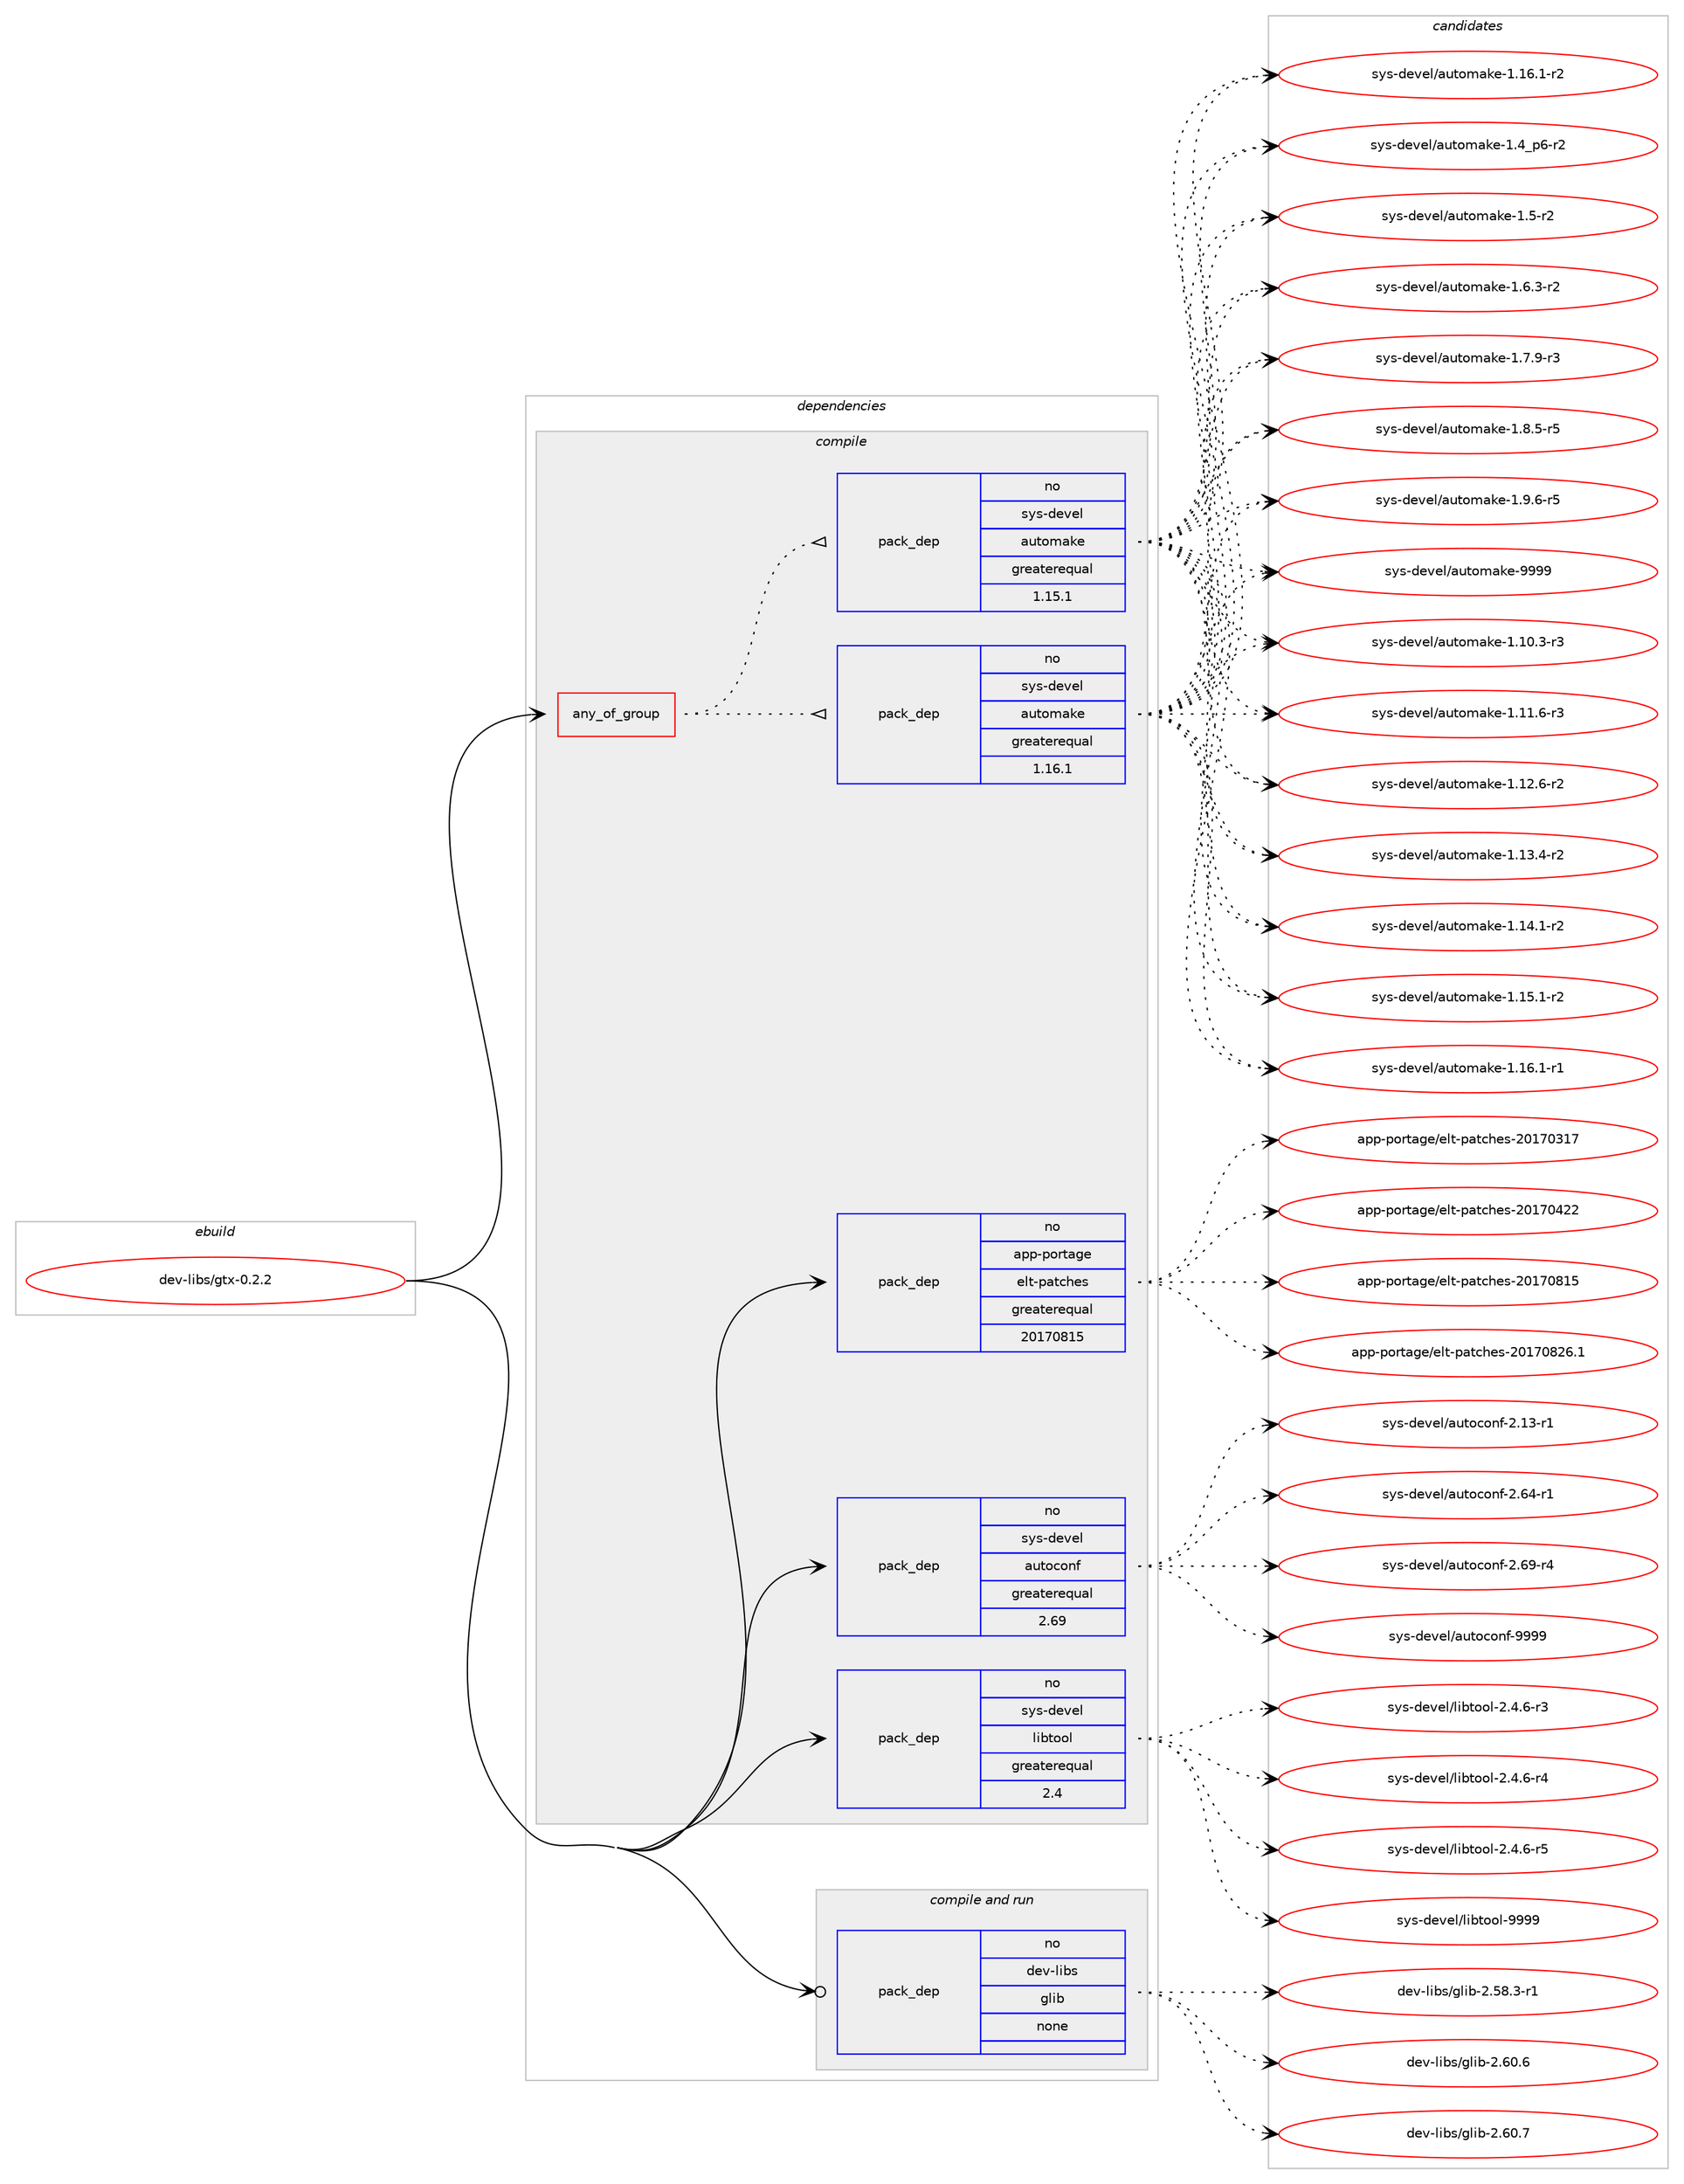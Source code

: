 digraph prolog {

# *************
# Graph options
# *************

newrank=true;
concentrate=true;
compound=true;
graph [rankdir=LR,fontname=Helvetica,fontsize=10,ranksep=1.5];#, ranksep=2.5, nodesep=0.2];
edge  [arrowhead=vee];
node  [fontname=Helvetica,fontsize=10];

# **********
# The ebuild
# **********

subgraph cluster_leftcol {
color=gray;
rank=same;
label=<<i>ebuild</i>>;
id [label="dev-libs/gtx-0.2.2", color=red, width=4, href="../dev-libs/gtx-0.2.2.svg"];
}

# ****************
# The dependencies
# ****************

subgraph cluster_midcol {
color=gray;
label=<<i>dependencies</i>>;
subgraph cluster_compile {
fillcolor="#eeeeee";
style=filled;
label=<<i>compile</i>>;
subgraph any11038 {
dependency564156 [label=<<TABLE BORDER="0" CELLBORDER="1" CELLSPACING="0" CELLPADDING="4"><TR><TD CELLPADDING="10">any_of_group</TD></TR></TABLE>>, shape=none, color=red];subgraph pack421289 {
dependency564157 [label=<<TABLE BORDER="0" CELLBORDER="1" CELLSPACING="0" CELLPADDING="4" WIDTH="220"><TR><TD ROWSPAN="6" CELLPADDING="30">pack_dep</TD></TR><TR><TD WIDTH="110">no</TD></TR><TR><TD>sys-devel</TD></TR><TR><TD>automake</TD></TR><TR><TD>greaterequal</TD></TR><TR><TD>1.16.1</TD></TR></TABLE>>, shape=none, color=blue];
}
dependency564156:e -> dependency564157:w [weight=20,style="dotted",arrowhead="oinv"];
subgraph pack421290 {
dependency564158 [label=<<TABLE BORDER="0" CELLBORDER="1" CELLSPACING="0" CELLPADDING="4" WIDTH="220"><TR><TD ROWSPAN="6" CELLPADDING="30">pack_dep</TD></TR><TR><TD WIDTH="110">no</TD></TR><TR><TD>sys-devel</TD></TR><TR><TD>automake</TD></TR><TR><TD>greaterequal</TD></TR><TR><TD>1.15.1</TD></TR></TABLE>>, shape=none, color=blue];
}
dependency564156:e -> dependency564158:w [weight=20,style="dotted",arrowhead="oinv"];
}
id:e -> dependency564156:w [weight=20,style="solid",arrowhead="vee"];
subgraph pack421291 {
dependency564159 [label=<<TABLE BORDER="0" CELLBORDER="1" CELLSPACING="0" CELLPADDING="4" WIDTH="220"><TR><TD ROWSPAN="6" CELLPADDING="30">pack_dep</TD></TR><TR><TD WIDTH="110">no</TD></TR><TR><TD>app-portage</TD></TR><TR><TD>elt-patches</TD></TR><TR><TD>greaterequal</TD></TR><TR><TD>20170815</TD></TR></TABLE>>, shape=none, color=blue];
}
id:e -> dependency564159:w [weight=20,style="solid",arrowhead="vee"];
subgraph pack421292 {
dependency564160 [label=<<TABLE BORDER="0" CELLBORDER="1" CELLSPACING="0" CELLPADDING="4" WIDTH="220"><TR><TD ROWSPAN="6" CELLPADDING="30">pack_dep</TD></TR><TR><TD WIDTH="110">no</TD></TR><TR><TD>sys-devel</TD></TR><TR><TD>autoconf</TD></TR><TR><TD>greaterequal</TD></TR><TR><TD>2.69</TD></TR></TABLE>>, shape=none, color=blue];
}
id:e -> dependency564160:w [weight=20,style="solid",arrowhead="vee"];
subgraph pack421293 {
dependency564161 [label=<<TABLE BORDER="0" CELLBORDER="1" CELLSPACING="0" CELLPADDING="4" WIDTH="220"><TR><TD ROWSPAN="6" CELLPADDING="30">pack_dep</TD></TR><TR><TD WIDTH="110">no</TD></TR><TR><TD>sys-devel</TD></TR><TR><TD>libtool</TD></TR><TR><TD>greaterequal</TD></TR><TR><TD>2.4</TD></TR></TABLE>>, shape=none, color=blue];
}
id:e -> dependency564161:w [weight=20,style="solid",arrowhead="vee"];
}
subgraph cluster_compileandrun {
fillcolor="#eeeeee";
style=filled;
label=<<i>compile and run</i>>;
subgraph pack421294 {
dependency564162 [label=<<TABLE BORDER="0" CELLBORDER="1" CELLSPACING="0" CELLPADDING="4" WIDTH="220"><TR><TD ROWSPAN="6" CELLPADDING="30">pack_dep</TD></TR><TR><TD WIDTH="110">no</TD></TR><TR><TD>dev-libs</TD></TR><TR><TD>glib</TD></TR><TR><TD>none</TD></TR><TR><TD></TD></TR></TABLE>>, shape=none, color=blue];
}
id:e -> dependency564162:w [weight=20,style="solid",arrowhead="odotvee"];
}
subgraph cluster_run {
fillcolor="#eeeeee";
style=filled;
label=<<i>run</i>>;
}
}

# **************
# The candidates
# **************

subgraph cluster_choices {
rank=same;
color=gray;
label=<<i>candidates</i>>;

subgraph choice421289 {
color=black;
nodesep=1;
choice11512111545100101118101108479711711611110997107101454946494846514511451 [label="sys-devel/automake-1.10.3-r3", color=red, width=4,href="../sys-devel/automake-1.10.3-r3.svg"];
choice11512111545100101118101108479711711611110997107101454946494946544511451 [label="sys-devel/automake-1.11.6-r3", color=red, width=4,href="../sys-devel/automake-1.11.6-r3.svg"];
choice11512111545100101118101108479711711611110997107101454946495046544511450 [label="sys-devel/automake-1.12.6-r2", color=red, width=4,href="../sys-devel/automake-1.12.6-r2.svg"];
choice11512111545100101118101108479711711611110997107101454946495146524511450 [label="sys-devel/automake-1.13.4-r2", color=red, width=4,href="../sys-devel/automake-1.13.4-r2.svg"];
choice11512111545100101118101108479711711611110997107101454946495246494511450 [label="sys-devel/automake-1.14.1-r2", color=red, width=4,href="../sys-devel/automake-1.14.1-r2.svg"];
choice11512111545100101118101108479711711611110997107101454946495346494511450 [label="sys-devel/automake-1.15.1-r2", color=red, width=4,href="../sys-devel/automake-1.15.1-r2.svg"];
choice11512111545100101118101108479711711611110997107101454946495446494511449 [label="sys-devel/automake-1.16.1-r1", color=red, width=4,href="../sys-devel/automake-1.16.1-r1.svg"];
choice11512111545100101118101108479711711611110997107101454946495446494511450 [label="sys-devel/automake-1.16.1-r2", color=red, width=4,href="../sys-devel/automake-1.16.1-r2.svg"];
choice115121115451001011181011084797117116111109971071014549465295112544511450 [label="sys-devel/automake-1.4_p6-r2", color=red, width=4,href="../sys-devel/automake-1.4_p6-r2.svg"];
choice11512111545100101118101108479711711611110997107101454946534511450 [label="sys-devel/automake-1.5-r2", color=red, width=4,href="../sys-devel/automake-1.5-r2.svg"];
choice115121115451001011181011084797117116111109971071014549465446514511450 [label="sys-devel/automake-1.6.3-r2", color=red, width=4,href="../sys-devel/automake-1.6.3-r2.svg"];
choice115121115451001011181011084797117116111109971071014549465546574511451 [label="sys-devel/automake-1.7.9-r3", color=red, width=4,href="../sys-devel/automake-1.7.9-r3.svg"];
choice115121115451001011181011084797117116111109971071014549465646534511453 [label="sys-devel/automake-1.8.5-r5", color=red, width=4,href="../sys-devel/automake-1.8.5-r5.svg"];
choice115121115451001011181011084797117116111109971071014549465746544511453 [label="sys-devel/automake-1.9.6-r5", color=red, width=4,href="../sys-devel/automake-1.9.6-r5.svg"];
choice115121115451001011181011084797117116111109971071014557575757 [label="sys-devel/automake-9999", color=red, width=4,href="../sys-devel/automake-9999.svg"];
dependency564157:e -> choice11512111545100101118101108479711711611110997107101454946494846514511451:w [style=dotted,weight="100"];
dependency564157:e -> choice11512111545100101118101108479711711611110997107101454946494946544511451:w [style=dotted,weight="100"];
dependency564157:e -> choice11512111545100101118101108479711711611110997107101454946495046544511450:w [style=dotted,weight="100"];
dependency564157:e -> choice11512111545100101118101108479711711611110997107101454946495146524511450:w [style=dotted,weight="100"];
dependency564157:e -> choice11512111545100101118101108479711711611110997107101454946495246494511450:w [style=dotted,weight="100"];
dependency564157:e -> choice11512111545100101118101108479711711611110997107101454946495346494511450:w [style=dotted,weight="100"];
dependency564157:e -> choice11512111545100101118101108479711711611110997107101454946495446494511449:w [style=dotted,weight="100"];
dependency564157:e -> choice11512111545100101118101108479711711611110997107101454946495446494511450:w [style=dotted,weight="100"];
dependency564157:e -> choice115121115451001011181011084797117116111109971071014549465295112544511450:w [style=dotted,weight="100"];
dependency564157:e -> choice11512111545100101118101108479711711611110997107101454946534511450:w [style=dotted,weight="100"];
dependency564157:e -> choice115121115451001011181011084797117116111109971071014549465446514511450:w [style=dotted,weight="100"];
dependency564157:e -> choice115121115451001011181011084797117116111109971071014549465546574511451:w [style=dotted,weight="100"];
dependency564157:e -> choice115121115451001011181011084797117116111109971071014549465646534511453:w [style=dotted,weight="100"];
dependency564157:e -> choice115121115451001011181011084797117116111109971071014549465746544511453:w [style=dotted,weight="100"];
dependency564157:e -> choice115121115451001011181011084797117116111109971071014557575757:w [style=dotted,weight="100"];
}
subgraph choice421290 {
color=black;
nodesep=1;
choice11512111545100101118101108479711711611110997107101454946494846514511451 [label="sys-devel/automake-1.10.3-r3", color=red, width=4,href="../sys-devel/automake-1.10.3-r3.svg"];
choice11512111545100101118101108479711711611110997107101454946494946544511451 [label="sys-devel/automake-1.11.6-r3", color=red, width=4,href="../sys-devel/automake-1.11.6-r3.svg"];
choice11512111545100101118101108479711711611110997107101454946495046544511450 [label="sys-devel/automake-1.12.6-r2", color=red, width=4,href="../sys-devel/automake-1.12.6-r2.svg"];
choice11512111545100101118101108479711711611110997107101454946495146524511450 [label="sys-devel/automake-1.13.4-r2", color=red, width=4,href="../sys-devel/automake-1.13.4-r2.svg"];
choice11512111545100101118101108479711711611110997107101454946495246494511450 [label="sys-devel/automake-1.14.1-r2", color=red, width=4,href="../sys-devel/automake-1.14.1-r2.svg"];
choice11512111545100101118101108479711711611110997107101454946495346494511450 [label="sys-devel/automake-1.15.1-r2", color=red, width=4,href="../sys-devel/automake-1.15.1-r2.svg"];
choice11512111545100101118101108479711711611110997107101454946495446494511449 [label="sys-devel/automake-1.16.1-r1", color=red, width=4,href="../sys-devel/automake-1.16.1-r1.svg"];
choice11512111545100101118101108479711711611110997107101454946495446494511450 [label="sys-devel/automake-1.16.1-r2", color=red, width=4,href="../sys-devel/automake-1.16.1-r2.svg"];
choice115121115451001011181011084797117116111109971071014549465295112544511450 [label="sys-devel/automake-1.4_p6-r2", color=red, width=4,href="../sys-devel/automake-1.4_p6-r2.svg"];
choice11512111545100101118101108479711711611110997107101454946534511450 [label="sys-devel/automake-1.5-r2", color=red, width=4,href="../sys-devel/automake-1.5-r2.svg"];
choice115121115451001011181011084797117116111109971071014549465446514511450 [label="sys-devel/automake-1.6.3-r2", color=red, width=4,href="../sys-devel/automake-1.6.3-r2.svg"];
choice115121115451001011181011084797117116111109971071014549465546574511451 [label="sys-devel/automake-1.7.9-r3", color=red, width=4,href="../sys-devel/automake-1.7.9-r3.svg"];
choice115121115451001011181011084797117116111109971071014549465646534511453 [label="sys-devel/automake-1.8.5-r5", color=red, width=4,href="../sys-devel/automake-1.8.5-r5.svg"];
choice115121115451001011181011084797117116111109971071014549465746544511453 [label="sys-devel/automake-1.9.6-r5", color=red, width=4,href="../sys-devel/automake-1.9.6-r5.svg"];
choice115121115451001011181011084797117116111109971071014557575757 [label="sys-devel/automake-9999", color=red, width=4,href="../sys-devel/automake-9999.svg"];
dependency564158:e -> choice11512111545100101118101108479711711611110997107101454946494846514511451:w [style=dotted,weight="100"];
dependency564158:e -> choice11512111545100101118101108479711711611110997107101454946494946544511451:w [style=dotted,weight="100"];
dependency564158:e -> choice11512111545100101118101108479711711611110997107101454946495046544511450:w [style=dotted,weight="100"];
dependency564158:e -> choice11512111545100101118101108479711711611110997107101454946495146524511450:w [style=dotted,weight="100"];
dependency564158:e -> choice11512111545100101118101108479711711611110997107101454946495246494511450:w [style=dotted,weight="100"];
dependency564158:e -> choice11512111545100101118101108479711711611110997107101454946495346494511450:w [style=dotted,weight="100"];
dependency564158:e -> choice11512111545100101118101108479711711611110997107101454946495446494511449:w [style=dotted,weight="100"];
dependency564158:e -> choice11512111545100101118101108479711711611110997107101454946495446494511450:w [style=dotted,weight="100"];
dependency564158:e -> choice115121115451001011181011084797117116111109971071014549465295112544511450:w [style=dotted,weight="100"];
dependency564158:e -> choice11512111545100101118101108479711711611110997107101454946534511450:w [style=dotted,weight="100"];
dependency564158:e -> choice115121115451001011181011084797117116111109971071014549465446514511450:w [style=dotted,weight="100"];
dependency564158:e -> choice115121115451001011181011084797117116111109971071014549465546574511451:w [style=dotted,weight="100"];
dependency564158:e -> choice115121115451001011181011084797117116111109971071014549465646534511453:w [style=dotted,weight="100"];
dependency564158:e -> choice115121115451001011181011084797117116111109971071014549465746544511453:w [style=dotted,weight="100"];
dependency564158:e -> choice115121115451001011181011084797117116111109971071014557575757:w [style=dotted,weight="100"];
}
subgraph choice421291 {
color=black;
nodesep=1;
choice97112112451121111141169710310147101108116451129711699104101115455048495548514955 [label="app-portage/elt-patches-20170317", color=red, width=4,href="../app-portage/elt-patches-20170317.svg"];
choice97112112451121111141169710310147101108116451129711699104101115455048495548525050 [label="app-portage/elt-patches-20170422", color=red, width=4,href="../app-portage/elt-patches-20170422.svg"];
choice97112112451121111141169710310147101108116451129711699104101115455048495548564953 [label="app-portage/elt-patches-20170815", color=red, width=4,href="../app-portage/elt-patches-20170815.svg"];
choice971121124511211111411697103101471011081164511297116991041011154550484955485650544649 [label="app-portage/elt-patches-20170826.1", color=red, width=4,href="../app-portage/elt-patches-20170826.1.svg"];
dependency564159:e -> choice97112112451121111141169710310147101108116451129711699104101115455048495548514955:w [style=dotted,weight="100"];
dependency564159:e -> choice97112112451121111141169710310147101108116451129711699104101115455048495548525050:w [style=dotted,weight="100"];
dependency564159:e -> choice97112112451121111141169710310147101108116451129711699104101115455048495548564953:w [style=dotted,weight="100"];
dependency564159:e -> choice971121124511211111411697103101471011081164511297116991041011154550484955485650544649:w [style=dotted,weight="100"];
}
subgraph choice421292 {
color=black;
nodesep=1;
choice1151211154510010111810110847971171161119911111010245504649514511449 [label="sys-devel/autoconf-2.13-r1", color=red, width=4,href="../sys-devel/autoconf-2.13-r1.svg"];
choice1151211154510010111810110847971171161119911111010245504654524511449 [label="sys-devel/autoconf-2.64-r1", color=red, width=4,href="../sys-devel/autoconf-2.64-r1.svg"];
choice1151211154510010111810110847971171161119911111010245504654574511452 [label="sys-devel/autoconf-2.69-r4", color=red, width=4,href="../sys-devel/autoconf-2.69-r4.svg"];
choice115121115451001011181011084797117116111991111101024557575757 [label="sys-devel/autoconf-9999", color=red, width=4,href="../sys-devel/autoconf-9999.svg"];
dependency564160:e -> choice1151211154510010111810110847971171161119911111010245504649514511449:w [style=dotted,weight="100"];
dependency564160:e -> choice1151211154510010111810110847971171161119911111010245504654524511449:w [style=dotted,weight="100"];
dependency564160:e -> choice1151211154510010111810110847971171161119911111010245504654574511452:w [style=dotted,weight="100"];
dependency564160:e -> choice115121115451001011181011084797117116111991111101024557575757:w [style=dotted,weight="100"];
}
subgraph choice421293 {
color=black;
nodesep=1;
choice1151211154510010111810110847108105981161111111084550465246544511451 [label="sys-devel/libtool-2.4.6-r3", color=red, width=4,href="../sys-devel/libtool-2.4.6-r3.svg"];
choice1151211154510010111810110847108105981161111111084550465246544511452 [label="sys-devel/libtool-2.4.6-r4", color=red, width=4,href="../sys-devel/libtool-2.4.6-r4.svg"];
choice1151211154510010111810110847108105981161111111084550465246544511453 [label="sys-devel/libtool-2.4.6-r5", color=red, width=4,href="../sys-devel/libtool-2.4.6-r5.svg"];
choice1151211154510010111810110847108105981161111111084557575757 [label="sys-devel/libtool-9999", color=red, width=4,href="../sys-devel/libtool-9999.svg"];
dependency564161:e -> choice1151211154510010111810110847108105981161111111084550465246544511451:w [style=dotted,weight="100"];
dependency564161:e -> choice1151211154510010111810110847108105981161111111084550465246544511452:w [style=dotted,weight="100"];
dependency564161:e -> choice1151211154510010111810110847108105981161111111084550465246544511453:w [style=dotted,weight="100"];
dependency564161:e -> choice1151211154510010111810110847108105981161111111084557575757:w [style=dotted,weight="100"];
}
subgraph choice421294 {
color=black;
nodesep=1;
choice10010111845108105981154710310810598455046535646514511449 [label="dev-libs/glib-2.58.3-r1", color=red, width=4,href="../dev-libs/glib-2.58.3-r1.svg"];
choice1001011184510810598115471031081059845504654484654 [label="dev-libs/glib-2.60.6", color=red, width=4,href="../dev-libs/glib-2.60.6.svg"];
choice1001011184510810598115471031081059845504654484655 [label="dev-libs/glib-2.60.7", color=red, width=4,href="../dev-libs/glib-2.60.7.svg"];
dependency564162:e -> choice10010111845108105981154710310810598455046535646514511449:w [style=dotted,weight="100"];
dependency564162:e -> choice1001011184510810598115471031081059845504654484654:w [style=dotted,weight="100"];
dependency564162:e -> choice1001011184510810598115471031081059845504654484655:w [style=dotted,weight="100"];
}
}

}
